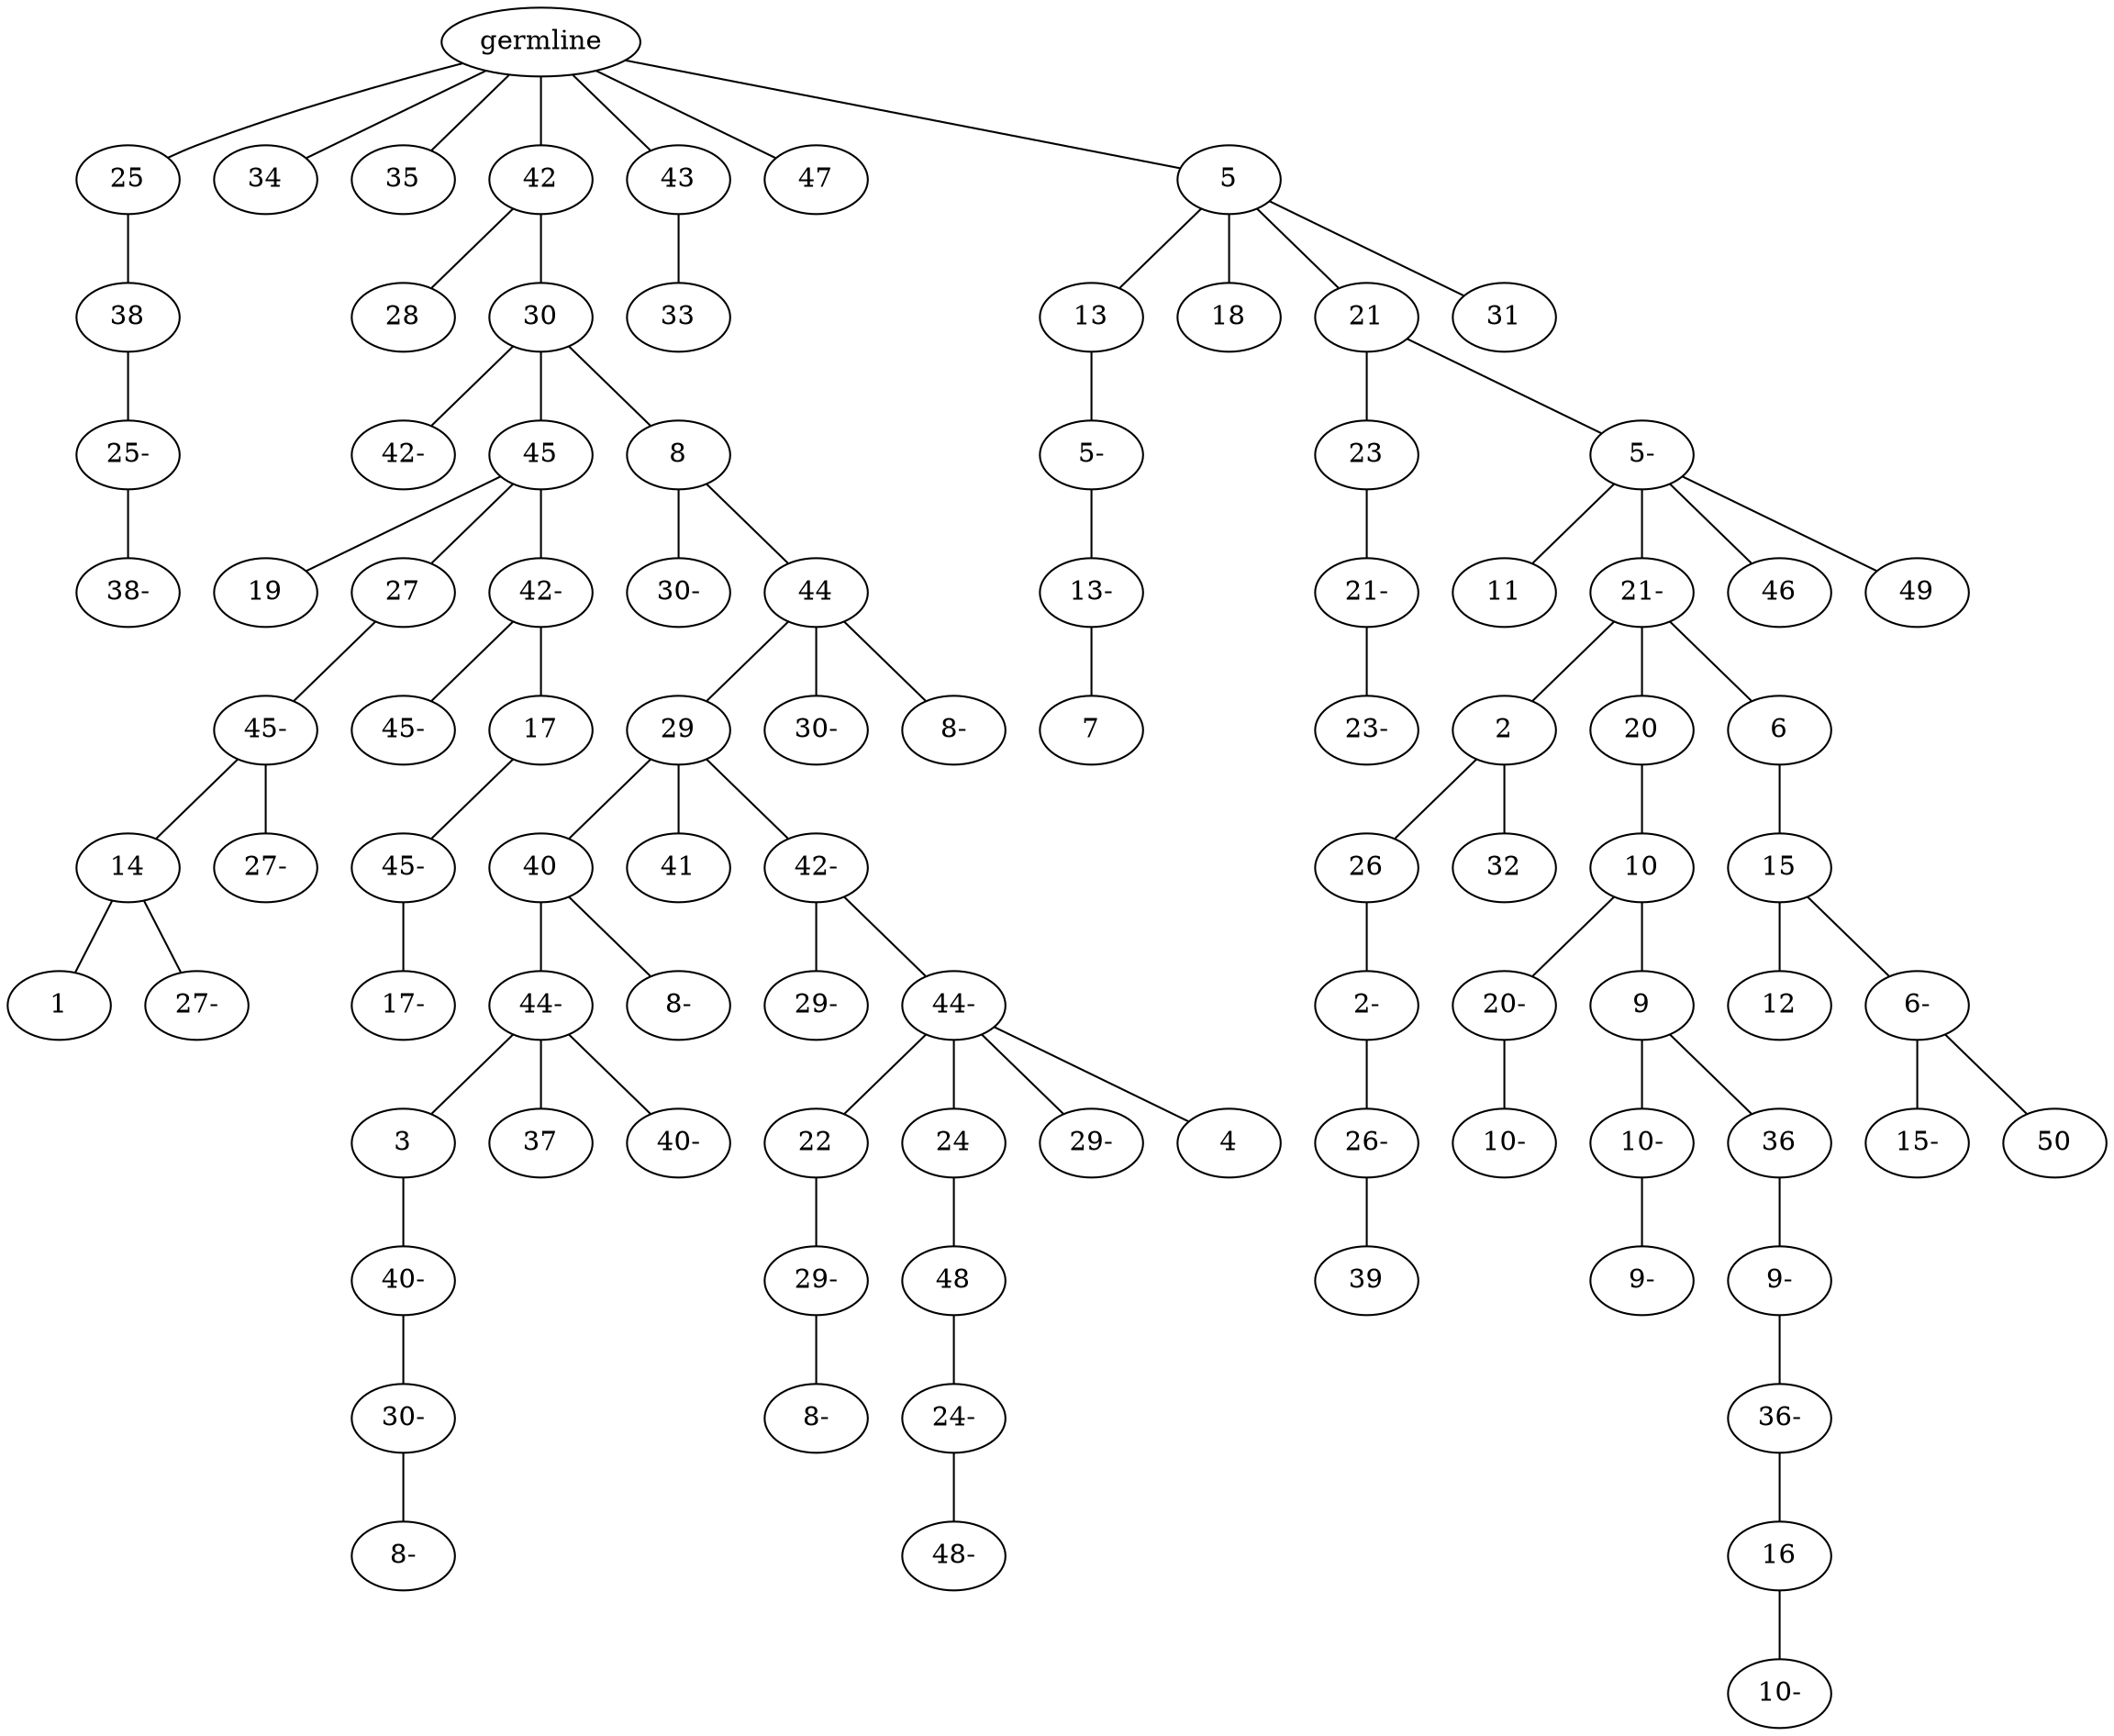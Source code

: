 graph tree {
    "140491993964752" [label="germline"];
    "140491994039248" [label="25"];
    "140491994073600" [label="38"];
    "140491994074896" [label="25-"];
    "140491993569264" [label="38-"];
    "140491994042224" [label="34"];
    "140491994041360" [label="35"];
    "140491994041744" [label="42"];
    "140491993569504" [label="28"];
    "140491993569552" [label="30"];
    "140491993567872" [label="42-"];
    "140491993568928" [label="45"];
    "140491993569840" [label="19"];
    "140491993569168" [label="27"];
    "140491993570080" [label="45-"];
    "140491993570272" [label="14"];
    "140491993570752" [label="1"];
    "140491993570512" [label="27-"];
    "140491993570416" [label="27-"];
    "140491993569888" [label="42-"];
    "140491993570176" [label="45-"];
    "140491993570992" [label="17"];
    "140491993570368" [label="45-"];
    "140491993571232" [label="17-"];
    "140491993569456" [label="8"];
    "140491993570944" [label="30-"];
    "140491993570320" [label="44"];
    "140491993570464" [label="29"];
    "140491993596112" [label="40"];
    "140491993596496" [label="44-"];
    "140491993596928" [label="3"];
    "140491993597216" [label="40-"];
    "140491993597504" [label="30-"];
    "140491994001568" [label="8-"];
    "140491993596736" [label="37"];
    "140491993596064" [label="40-"];
    "140491993596400" [label="8-"];
    "140491993596016" [label="41"];
    "140491993596592" [label="42-"];
    "140491993596976" [label="29-"];
    "140491993597168" [label="44-"];
    "140491993597792" [label="22"];
    "140491993597648" [label="29-"];
    "140491993598464" [label="8-"];
    "140491993597024" [label="24"];
    "140491993598992" [label="48"];
    "140491993598752" [label="24-"];
    "140491993598896" [label="48-"];
    "140491993596544" [label="29-"];
    "140491993598416" [label="4"];
    "140491993571136" [label="30-"];
    "140491993599424" [label="8-"];
    "140491994074368" [label="43"];
    "140491993568640" [label="33"];
    "140491994074608" [label="47"];
    "140491994074944" [label="5"];
    "140491993568976" [label="13"];
    "140491993598848" [label="5-"];
    "140491993598128" [label="13-"];
    "140491993597936" [label="7"];
    "140491993567488" [label="18"];
    "140491993568688" [label="21"];
    "140491993596880" [label="23"];
    "140491993598080" [label="21-"];
    "140491993598560" [label="23-"];
    "140491993597360" [label="5-"];
    "140491993597264" [label="11"];
    "140491993596448" [label="21-"];
    "140491993599472" [label="2"];
    "140491993616544" [label="26"];
    "140491993616928" [label="2-"];
    "140491993617216" [label="26-"];
    "140491993617504" [label="39"];
    "140491993617168" [label="32"];
    "140491993599712" [label="20"];
    "140491993616448" [label="10"];
    "140491993617072" [label="20-"];
    "140491993617792" [label="10-"];
    "140491993618032" [label="9"];
    "140491993617024" [label="10-"];
    "140491993617696" [label="9-"];
    "140491993617648" [label="36"];
    "140491993618128" [label="9-"];
    "140491993618272" [label="36-"];
    "140491993619040" [label="16"];
    "140491993619328" [label="10-"];
    "140491993599664" [label="6"];
    "140491993618608" [label="15"];
    "140491993617360" [label="12"];
    "140491993618464" [label="6-"];
    "140491993616736" [label="15-"];
    "140491993618800" [label="50"];
    "140491993598800" [label="46"];
    "140491993599904" [label="49"];
    "140491993599328" [label="31"];
    "140491993964752" -- "140491994039248";
    "140491993964752" -- "140491994042224";
    "140491993964752" -- "140491994041360";
    "140491993964752" -- "140491994041744";
    "140491993964752" -- "140491994074368";
    "140491993964752" -- "140491994074608";
    "140491993964752" -- "140491994074944";
    "140491994039248" -- "140491994073600";
    "140491994073600" -- "140491994074896";
    "140491994074896" -- "140491993569264";
    "140491994041744" -- "140491993569504";
    "140491994041744" -- "140491993569552";
    "140491993569552" -- "140491993567872";
    "140491993569552" -- "140491993568928";
    "140491993569552" -- "140491993569456";
    "140491993568928" -- "140491993569840";
    "140491993568928" -- "140491993569168";
    "140491993568928" -- "140491993569888";
    "140491993569168" -- "140491993570080";
    "140491993570080" -- "140491993570272";
    "140491993570080" -- "140491993570416";
    "140491993570272" -- "140491993570752";
    "140491993570272" -- "140491993570512";
    "140491993569888" -- "140491993570176";
    "140491993569888" -- "140491993570992";
    "140491993570992" -- "140491993570368";
    "140491993570368" -- "140491993571232";
    "140491993569456" -- "140491993570944";
    "140491993569456" -- "140491993570320";
    "140491993570320" -- "140491993570464";
    "140491993570320" -- "140491993571136";
    "140491993570320" -- "140491993599424";
    "140491993570464" -- "140491993596112";
    "140491993570464" -- "140491993596016";
    "140491993570464" -- "140491993596592";
    "140491993596112" -- "140491993596496";
    "140491993596112" -- "140491993596400";
    "140491993596496" -- "140491993596928";
    "140491993596496" -- "140491993596736";
    "140491993596496" -- "140491993596064";
    "140491993596928" -- "140491993597216";
    "140491993597216" -- "140491993597504";
    "140491993597504" -- "140491994001568";
    "140491993596592" -- "140491993596976";
    "140491993596592" -- "140491993597168";
    "140491993597168" -- "140491993597792";
    "140491993597168" -- "140491993597024";
    "140491993597168" -- "140491993596544";
    "140491993597168" -- "140491993598416";
    "140491993597792" -- "140491993597648";
    "140491993597648" -- "140491993598464";
    "140491993597024" -- "140491993598992";
    "140491993598992" -- "140491993598752";
    "140491993598752" -- "140491993598896";
    "140491994074368" -- "140491993568640";
    "140491994074944" -- "140491993568976";
    "140491994074944" -- "140491993567488";
    "140491994074944" -- "140491993568688";
    "140491994074944" -- "140491993599328";
    "140491993568976" -- "140491993598848";
    "140491993598848" -- "140491993598128";
    "140491993598128" -- "140491993597936";
    "140491993568688" -- "140491993596880";
    "140491993568688" -- "140491993597360";
    "140491993596880" -- "140491993598080";
    "140491993598080" -- "140491993598560";
    "140491993597360" -- "140491993597264";
    "140491993597360" -- "140491993596448";
    "140491993597360" -- "140491993598800";
    "140491993597360" -- "140491993599904";
    "140491993596448" -- "140491993599472";
    "140491993596448" -- "140491993599712";
    "140491993596448" -- "140491993599664";
    "140491993599472" -- "140491993616544";
    "140491993599472" -- "140491993617168";
    "140491993616544" -- "140491993616928";
    "140491993616928" -- "140491993617216";
    "140491993617216" -- "140491993617504";
    "140491993599712" -- "140491993616448";
    "140491993616448" -- "140491993617072";
    "140491993616448" -- "140491993618032";
    "140491993617072" -- "140491993617792";
    "140491993618032" -- "140491993617024";
    "140491993618032" -- "140491993617648";
    "140491993617024" -- "140491993617696";
    "140491993617648" -- "140491993618128";
    "140491993618128" -- "140491993618272";
    "140491993618272" -- "140491993619040";
    "140491993619040" -- "140491993619328";
    "140491993599664" -- "140491993618608";
    "140491993618608" -- "140491993617360";
    "140491993618608" -- "140491993618464";
    "140491993618464" -- "140491993616736";
    "140491993618464" -- "140491993618800";
}
